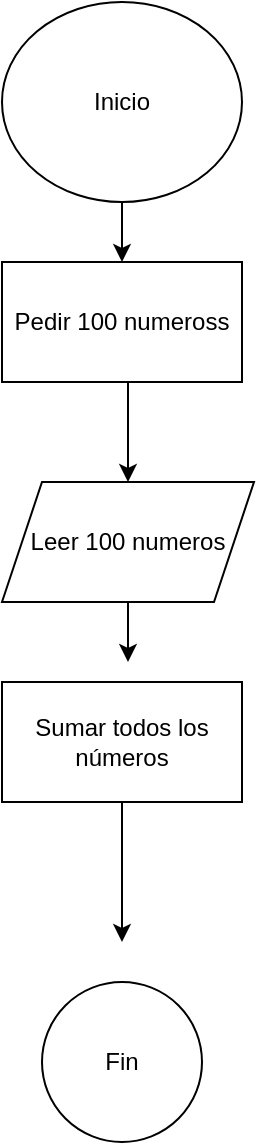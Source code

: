 <mxfile version="13.8.9-1" type="github">
  <diagram id="6f0kg8ixy_AC8h1jNaJ4" name="Page-1">
    <mxGraphModel dx="868" dy="450" grid="1" gridSize="10" guides="1" tooltips="1" connect="1" arrows="1" fold="1" page="1" pageScale="1" pageWidth="827" pageHeight="1169" math="0" shadow="0">
      <root>
        <mxCell id="0" />
        <mxCell id="1" parent="0" />
        <mxCell id="8GNqSrrgOyK67xT2r_T6-4" style="edgeStyle=orthogonalEdgeStyle;rounded=0;orthogonalLoop=1;jettySize=auto;html=1;exitX=0.5;exitY=1;exitDx=0;exitDy=0;entryX=0.5;entryY=0;entryDx=0;entryDy=0;" edge="1" parent="1" source="8GNqSrrgOyK67xT2r_T6-1" target="8GNqSrrgOyK67xT2r_T6-2">
          <mxGeometry relative="1" as="geometry" />
        </mxCell>
        <mxCell id="8GNqSrrgOyK67xT2r_T6-1" value="Inicio" style="ellipse;whiteSpace=wrap;html=1;" vertex="1" parent="1">
          <mxGeometry x="354" y="30" width="120" height="100" as="geometry" />
        </mxCell>
        <mxCell id="8GNqSrrgOyK67xT2r_T6-5" style="edgeStyle=orthogonalEdgeStyle;rounded=0;orthogonalLoop=1;jettySize=auto;html=1;exitX=0.5;exitY=1;exitDx=0;exitDy=0;entryX=0.5;entryY=0;entryDx=0;entryDy=0;" edge="1" parent="1" source="8GNqSrrgOyK67xT2r_T6-2" target="8GNqSrrgOyK67xT2r_T6-3">
          <mxGeometry relative="1" as="geometry">
            <Array as="points">
              <mxPoint x="417" y="220" />
            </Array>
          </mxGeometry>
        </mxCell>
        <mxCell id="8GNqSrrgOyK67xT2r_T6-2" value="Pedir 100 numeross" style="rounded=0;whiteSpace=wrap;html=1;" vertex="1" parent="1">
          <mxGeometry x="354" y="160" width="120" height="60" as="geometry" />
        </mxCell>
        <mxCell id="8GNqSrrgOyK67xT2r_T6-6" style="edgeStyle=orthogonalEdgeStyle;rounded=0;orthogonalLoop=1;jettySize=auto;html=1;exitX=0.5;exitY=1;exitDx=0;exitDy=0;" edge="1" parent="1" source="8GNqSrrgOyK67xT2r_T6-3">
          <mxGeometry relative="1" as="geometry">
            <mxPoint x="417" y="360" as="targetPoint" />
          </mxGeometry>
        </mxCell>
        <mxCell id="8GNqSrrgOyK67xT2r_T6-3" value="Leer 100 numeros" style="shape=parallelogram;perimeter=parallelogramPerimeter;whiteSpace=wrap;html=1;fixedSize=1;" vertex="1" parent="1">
          <mxGeometry x="354" y="270" width="126" height="60" as="geometry" />
        </mxCell>
        <mxCell id="8GNqSrrgOyK67xT2r_T6-9" style="edgeStyle=orthogonalEdgeStyle;rounded=0;orthogonalLoop=1;jettySize=auto;html=1;exitX=0.5;exitY=1;exitDx=0;exitDy=0;" edge="1" parent="1" source="8GNqSrrgOyK67xT2r_T6-7">
          <mxGeometry relative="1" as="geometry">
            <mxPoint x="414" y="500" as="targetPoint" />
          </mxGeometry>
        </mxCell>
        <mxCell id="8GNqSrrgOyK67xT2r_T6-7" value="Sumar todos los números" style="rounded=0;whiteSpace=wrap;html=1;" vertex="1" parent="1">
          <mxGeometry x="354" y="370" width="120" height="60" as="geometry" />
        </mxCell>
        <mxCell id="8GNqSrrgOyK67xT2r_T6-8" value="Fin" style="ellipse;whiteSpace=wrap;html=1;aspect=fixed;" vertex="1" parent="1">
          <mxGeometry x="374" y="520" width="80" height="80" as="geometry" />
        </mxCell>
      </root>
    </mxGraphModel>
  </diagram>
</mxfile>
